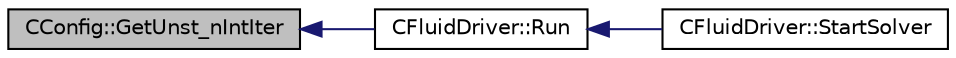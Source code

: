 digraph "CConfig::GetUnst_nIntIter"
{
  edge [fontname="Helvetica",fontsize="10",labelfontname="Helvetica",labelfontsize="10"];
  node [fontname="Helvetica",fontsize="10",shape=record];
  rankdir="LR";
  Node13175 [label="CConfig::GetUnst_nIntIter",height=0.2,width=0.4,color="black", fillcolor="grey75", style="filled", fontcolor="black"];
  Node13175 -> Node13176 [dir="back",color="midnightblue",fontsize="10",style="solid",fontname="Helvetica"];
  Node13176 [label="CFluidDriver::Run",height=0.2,width=0.4,color="black", fillcolor="white", style="filled",URL="$class_c_fluid_driver.html#aee130f3e2d8eca081ea7b2452761a61c",tooltip="Run a single iteration of the physics within multiple zones. "];
  Node13176 -> Node13177 [dir="back",color="midnightblue",fontsize="10",style="solid",fontname="Helvetica"];
  Node13177 [label="CFluidDriver::StartSolver",height=0.2,width=0.4,color="black", fillcolor="white", style="filled",URL="$class_c_fluid_driver.html#a1c122d5a4b5f562f69a84aef2b8bd6d5",tooltip="Launch the computation for all zones and all physics. "];
}
